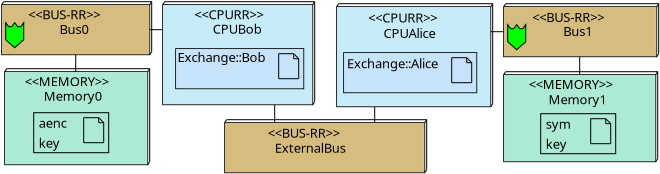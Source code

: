 <?xml version="1.0" encoding="UTF-8"?>
<dia:diagram xmlns:dia="http://www.lysator.liu.se/~alla/dia/">
  <dia:layer name="Background" visible="true" active="true">
    <dia:object type="Standard - Line" version="0" id="O0">
      <dia:attribute name="obj_pos">
        <dia:point val="26.75,13.4"/>
      </dia:attribute>
      <dia:attribute name="obj_bb">
        <dia:rectangle val="26.725,13.375;26.775,14.325"/>
      </dia:attribute>
      <dia:attribute name="conn_endpoints">
        <dia:point val="26.75,13.4"/>
        <dia:point val="26.75,14.3"/>
      </dia:attribute>
      <dia:attribute name="numcp">
        <dia:int val="1"/>
      </dia:attribute>
      <dia:attribute name="line_width">
        <dia:real val="0.05"/>
      </dia:attribute>
    </dia:object>
    <dia:object type="Standard - Line" version="0" id="O1">
      <dia:attribute name="obj_pos">
        <dia:point val="31.75,13.5"/>
      </dia:attribute>
      <dia:attribute name="obj_bb">
        <dia:rectangle val="31.725,13.475;31.775,14.325"/>
      </dia:attribute>
      <dia:attribute name="conn_endpoints">
        <dia:point val="31.75,13.5"/>
        <dia:point val="31.75,14.3"/>
      </dia:attribute>
      <dia:attribute name="numcp">
        <dia:int val="1"/>
      </dia:attribute>
      <dia:attribute name="line_width">
        <dia:real val="0.05"/>
      </dia:attribute>
    </dia:object>
    <dia:object type="Standard - Line" version="0" id="O2">
      <dia:attribute name="obj_pos">
        <dia:point val="16.8,11.75"/>
      </dia:attribute>
      <dia:attribute name="obj_bb">
        <dia:rectangle val="16.775,10.875;16.825,11.775"/>
      </dia:attribute>
      <dia:attribute name="conn_endpoints">
        <dia:point val="16.8,11.75"/>
        <dia:point val="16.8,10.9"/>
      </dia:attribute>
      <dia:attribute name="numcp">
        <dia:int val="1"/>
      </dia:attribute>
      <dia:attribute name="line_width">
        <dia:real val="0.05"/>
      </dia:attribute>
    </dia:object>
    <dia:object type="Standard - Line" version="0" id="O3">
      <dia:attribute name="obj_pos">
        <dia:point val="42,11.9"/>
      </dia:attribute>
      <dia:attribute name="obj_bb">
        <dia:rectangle val="41.975,10.975;42.025,11.925"/>
      </dia:attribute>
      <dia:attribute name="conn_endpoints">
        <dia:point val="42,11.9"/>
        <dia:point val="42,11"/>
      </dia:attribute>
      <dia:attribute name="numcp">
        <dia:int val="1"/>
      </dia:attribute>
      <dia:attribute name="line_width">
        <dia:real val="0.05"/>
      </dia:attribute>
    </dia:object>
    <dia:object type="Standard - Box" version="0" id="O4">
      <dia:attribute name="obj_pos">
        <dia:point val="21.15,8.4"/>
      </dia:attribute>
      <dia:attribute name="obj_bb">
        <dia:rectangle val="21.125,8.375;28.675,13.425"/>
      </dia:attribute>
      <dia:attribute name="elem_corner">
        <dia:point val="21.15,8.4"/>
      </dia:attribute>
      <dia:attribute name="elem_width">
        <dia:real val="7.5"/>
      </dia:attribute>
      <dia:attribute name="elem_height">
        <dia:real val="5"/>
      </dia:attribute>
      <dia:attribute name="border_width">
        <dia:real val="0.05"/>
      </dia:attribute>
      <dia:attribute name="show_background">
        <dia:boolean val="false"/>
      </dia:attribute>
    </dia:object>
    <dia:object type="Standard - Line" version="0" id="O5">
      <dia:attribute name="obj_pos">
        <dia:point val="21.15,8.4"/>
      </dia:attribute>
      <dia:attribute name="obj_bb">
        <dia:rectangle val="21.115,8.215;21.285,8.435"/>
      </dia:attribute>
      <dia:attribute name="conn_endpoints">
        <dia:point val="21.15,8.4"/>
        <dia:point val="21.25,8.25"/>
      </dia:attribute>
      <dia:attribute name="numcp">
        <dia:int val="1"/>
      </dia:attribute>
      <dia:attribute name="line_width">
        <dia:real val="0.05"/>
      </dia:attribute>
    </dia:object>
    <dia:object type="Standard - Line" version="0" id="O6">
      <dia:attribute name="obj_pos">
        <dia:point val="28.65,8.4"/>
      </dia:attribute>
      <dia:attribute name="obj_bb">
        <dia:rectangle val="28.615,8.215;28.785,8.435"/>
      </dia:attribute>
      <dia:attribute name="conn_endpoints">
        <dia:point val="28.65,8.4"/>
        <dia:point val="28.75,8.25"/>
      </dia:attribute>
      <dia:attribute name="numcp">
        <dia:int val="1"/>
      </dia:attribute>
      <dia:attribute name="line_width">
        <dia:real val="0.05"/>
      </dia:attribute>
    </dia:object>
    <dia:object type="Standard - Line" version="0" id="O7">
      <dia:attribute name="obj_pos">
        <dia:point val="21.25,8.25"/>
      </dia:attribute>
      <dia:attribute name="obj_bb">
        <dia:rectangle val="21.225,8.225;28.775,8.275"/>
      </dia:attribute>
      <dia:attribute name="conn_endpoints">
        <dia:point val="21.25,8.25"/>
        <dia:point val="28.75,8.25"/>
      </dia:attribute>
      <dia:attribute name="numcp">
        <dia:int val="1"/>
      </dia:attribute>
      <dia:attribute name="line_width">
        <dia:real val="0.05"/>
      </dia:attribute>
    </dia:object>
    <dia:object type="Standard - Line" version="0" id="O8">
      <dia:attribute name="obj_pos">
        <dia:point val="28.65,13.4"/>
      </dia:attribute>
      <dia:attribute name="obj_bb">
        <dia:rectangle val="28.615,13.215;28.785,13.435"/>
      </dia:attribute>
      <dia:attribute name="conn_endpoints">
        <dia:point val="28.65,13.4"/>
        <dia:point val="28.75,13.25"/>
      </dia:attribute>
      <dia:attribute name="numcp">
        <dia:int val="1"/>
      </dia:attribute>
      <dia:attribute name="line_width">
        <dia:real val="0.05"/>
      </dia:attribute>
    </dia:object>
    <dia:object type="Standard - Line" version="0" id="O9">
      <dia:attribute name="obj_pos">
        <dia:point val="28.75,8.25"/>
      </dia:attribute>
      <dia:attribute name="obj_bb">
        <dia:rectangle val="28.725,8.225;28.775,13.275"/>
      </dia:attribute>
      <dia:attribute name="conn_endpoints">
        <dia:point val="28.75,8.25"/>
        <dia:point val="28.75,13.25"/>
      </dia:attribute>
      <dia:attribute name="numcp">
        <dia:int val="1"/>
      </dia:attribute>
      <dia:attribute name="line_width">
        <dia:real val="0.05"/>
      </dia:attribute>
    </dia:object>
    <dia:object type="Standard - Box" version="0" id="O10">
      <dia:attribute name="obj_pos">
        <dia:point val="21.2,8.45"/>
      </dia:attribute>
      <dia:attribute name="obj_bb">
        <dia:rectangle val="21.2,8.45;28.6,13.35"/>
      </dia:attribute>
      <dia:attribute name="elem_corner">
        <dia:point val="21.2,8.45"/>
      </dia:attribute>
      <dia:attribute name="elem_width">
        <dia:real val="7.4"/>
      </dia:attribute>
      <dia:attribute name="elem_height">
        <dia:real val="4.9"/>
      </dia:attribute>
      <dia:attribute name="border_width">
        <dia:real val="0"/>
      </dia:attribute>
      <dia:attribute name="border_color">
        <dia:color val="#c6ebf9"/>
      </dia:attribute>
      <dia:attribute name="inner_color">
        <dia:color val="#c6ebf9"/>
      </dia:attribute>
      <dia:attribute name="show_background">
        <dia:boolean val="true"/>
      </dia:attribute>
    </dia:object>
    <dia:object type="Standard - Text" version="1" id="O11">
      <dia:attribute name="obj_pos">
        <dia:point val="22.739,9.132"/>
      </dia:attribute>
      <dia:attribute name="obj_bb">
        <dia:rectangle val="22.739,8.527;27.139,9.287"/>
      </dia:attribute>
      <dia:attribute name="text">
        <dia:composite type="text">
          <dia:attribute name="string">
            <dia:string>#&lt;&lt;CPURR&gt;&gt;#</dia:string>
          </dia:attribute>
          <dia:attribute name="font">
            <dia:font family="SansSerif.bold" style="0" name="Courier"/>
          </dia:attribute>
          <dia:attribute name="height">
            <dia:real val="0.812"/>
          </dia:attribute>
          <dia:attribute name="pos">
            <dia:point val="22.739,9.132"/>
          </dia:attribute>
          <dia:attribute name="color">
            <dia:color val="#000000"/>
          </dia:attribute>
          <dia:attribute name="alignment">
            <dia:enum val="0"/>
          </dia:attribute>
        </dia:composite>
      </dia:attribute>
      <dia:attribute name="valign">
        <dia:enum val="3"/>
      </dia:attribute>
    </dia:object>
    <dia:object type="Standard - Text" version="1" id="O12">
      <dia:attribute name="obj_pos">
        <dia:point val="23.654,9.847"/>
      </dia:attribute>
      <dia:attribute name="obj_bb">
        <dia:rectangle val="23.654,9.242;26.229,10.002"/>
      </dia:attribute>
      <dia:attribute name="text">
        <dia:composite type="text">
          <dia:attribute name="string">
            <dia:string>#CPUBob#</dia:string>
          </dia:attribute>
          <dia:attribute name="font">
            <dia:font family="SansSerif.plain" style="0" name="Courier"/>
          </dia:attribute>
          <dia:attribute name="height">
            <dia:real val="0.812"/>
          </dia:attribute>
          <dia:attribute name="pos">
            <dia:point val="23.654,9.847"/>
          </dia:attribute>
          <dia:attribute name="color">
            <dia:color val="#000000"/>
          </dia:attribute>
          <dia:attribute name="alignment">
            <dia:enum val="0"/>
          </dia:attribute>
        </dia:composite>
      </dia:attribute>
      <dia:attribute name="valign">
        <dia:enum val="3"/>
      </dia:attribute>
    </dia:object>
    <dia:object type="Standard - Box" version="0" id="O13">
      <dia:attribute name="obj_pos">
        <dia:point val="21.8,10.6"/>
      </dia:attribute>
      <dia:attribute name="obj_bb">
        <dia:rectangle val="21.775,10.575;28.225,12.625"/>
      </dia:attribute>
      <dia:attribute name="elem_corner">
        <dia:point val="21.8,10.6"/>
      </dia:attribute>
      <dia:attribute name="elem_width">
        <dia:real val="6.4"/>
      </dia:attribute>
      <dia:attribute name="elem_height">
        <dia:real val="2"/>
      </dia:attribute>
      <dia:attribute name="border_width">
        <dia:real val="0.05"/>
      </dia:attribute>
      <dia:attribute name="show_background">
        <dia:boolean val="false"/>
      </dia:attribute>
    </dia:object>
    <dia:object type="Standard - Box" version="0" id="O14">
      <dia:attribute name="obj_pos">
        <dia:point val="21.85,10.65"/>
      </dia:attribute>
      <dia:attribute name="obj_bb">
        <dia:rectangle val="21.85,10.65;28.15,12.55"/>
      </dia:attribute>
      <dia:attribute name="elem_corner">
        <dia:point val="21.85,10.65"/>
      </dia:attribute>
      <dia:attribute name="elem_width">
        <dia:real val="6.3"/>
      </dia:attribute>
      <dia:attribute name="elem_height">
        <dia:real val="1.9"/>
      </dia:attribute>
      <dia:attribute name="border_width">
        <dia:real val="0"/>
      </dia:attribute>
      <dia:attribute name="border_color">
        <dia:color val="#c6e3f9"/>
      </dia:attribute>
      <dia:attribute name="inner_color">
        <dia:color val="#c6e3f9"/>
      </dia:attribute>
      <dia:attribute name="show_background">
        <dia:boolean val="true"/>
      </dia:attribute>
    </dia:object>
    <dia:object type="Standard - Line" version="0" id="O15">
      <dia:attribute name="obj_pos">
        <dia:point val="26.95,10.85"/>
      </dia:attribute>
      <dia:attribute name="obj_bb">
        <dia:rectangle val="26.925,10.825;26.975,12.125"/>
      </dia:attribute>
      <dia:attribute name="conn_endpoints">
        <dia:point val="26.95,10.85"/>
        <dia:point val="26.95,12.1"/>
      </dia:attribute>
      <dia:attribute name="numcp">
        <dia:int val="1"/>
      </dia:attribute>
      <dia:attribute name="line_width">
        <dia:real val="0.05"/>
      </dia:attribute>
    </dia:object>
    <dia:object type="Standard - Line" version="0" id="O16">
      <dia:attribute name="obj_pos">
        <dia:point val="26.95,10.85"/>
      </dia:attribute>
      <dia:attribute name="obj_bb">
        <dia:rectangle val="26.925,10.825;27.725,10.875"/>
      </dia:attribute>
      <dia:attribute name="conn_endpoints">
        <dia:point val="26.95,10.85"/>
        <dia:point val="27.7,10.85"/>
      </dia:attribute>
      <dia:attribute name="numcp">
        <dia:int val="1"/>
      </dia:attribute>
      <dia:attribute name="line_width">
        <dia:real val="0.05"/>
      </dia:attribute>
    </dia:object>
    <dia:object type="Standard - Line" version="0" id="O17">
      <dia:attribute name="obj_pos">
        <dia:point val="27.7,10.85"/>
      </dia:attribute>
      <dia:attribute name="obj_bb">
        <dia:rectangle val="27.665,10.815;27.985,11.135"/>
      </dia:attribute>
      <dia:attribute name="conn_endpoints">
        <dia:point val="27.7,10.85"/>
        <dia:point val="27.95,11.1"/>
      </dia:attribute>
      <dia:attribute name="numcp">
        <dia:int val="1"/>
      </dia:attribute>
      <dia:attribute name="line_width">
        <dia:real val="0.05"/>
      </dia:attribute>
    </dia:object>
    <dia:object type="Standard - Line" version="0" id="O18">
      <dia:attribute name="obj_pos">
        <dia:point val="27.95,11.1"/>
      </dia:attribute>
      <dia:attribute name="obj_bb">
        <dia:rectangle val="27.925,11.075;27.975,12.125"/>
      </dia:attribute>
      <dia:attribute name="conn_endpoints">
        <dia:point val="27.95,11.1"/>
        <dia:point val="27.95,12.1"/>
      </dia:attribute>
      <dia:attribute name="numcp">
        <dia:int val="1"/>
      </dia:attribute>
      <dia:attribute name="line_width">
        <dia:real val="0.05"/>
      </dia:attribute>
    </dia:object>
    <dia:object type="Standard - Line" version="0" id="O19">
      <dia:attribute name="obj_pos">
        <dia:point val="27.95,12.1"/>
      </dia:attribute>
      <dia:attribute name="obj_bb">
        <dia:rectangle val="26.925,12.075;27.975,12.125"/>
      </dia:attribute>
      <dia:attribute name="conn_endpoints">
        <dia:point val="27.95,12.1"/>
        <dia:point val="26.95,12.1"/>
      </dia:attribute>
      <dia:attribute name="numcp">
        <dia:int val="1"/>
      </dia:attribute>
      <dia:attribute name="line_width">
        <dia:real val="0.05"/>
      </dia:attribute>
    </dia:object>
    <dia:object type="Standard - Line" version="0" id="O20">
      <dia:attribute name="obj_pos">
        <dia:point val="27.7,10.85"/>
      </dia:attribute>
      <dia:attribute name="obj_bb">
        <dia:rectangle val="27.675,10.825;27.725,11.125"/>
      </dia:attribute>
      <dia:attribute name="conn_endpoints">
        <dia:point val="27.7,10.85"/>
        <dia:point val="27.7,11.1"/>
      </dia:attribute>
      <dia:attribute name="numcp">
        <dia:int val="1"/>
      </dia:attribute>
      <dia:attribute name="line_width">
        <dia:real val="0.05"/>
      </dia:attribute>
    </dia:object>
    <dia:object type="Standard - Line" version="0" id="O21">
      <dia:attribute name="obj_pos">
        <dia:point val="27.7,11.1"/>
      </dia:attribute>
      <dia:attribute name="obj_bb">
        <dia:rectangle val="27.675,11.075;27.975,11.125"/>
      </dia:attribute>
      <dia:attribute name="conn_endpoints">
        <dia:point val="27.7,11.1"/>
        <dia:point val="27.95,11.1"/>
      </dia:attribute>
      <dia:attribute name="numcp">
        <dia:int val="1"/>
      </dia:attribute>
      <dia:attribute name="line_width">
        <dia:real val="0.05"/>
      </dia:attribute>
    </dia:object>
    <dia:object type="Standard - Text" version="1" id="O22">
      <dia:attribute name="obj_pos">
        <dia:point val="21.886,11.268"/>
      </dia:attribute>
      <dia:attribute name="obj_bb">
        <dia:rectangle val="21.886,10.663;26.756,11.423"/>
      </dia:attribute>
      <dia:attribute name="text">
        <dia:composite type="text">
          <dia:attribute name="string">
            <dia:string>#Exchange::Bob#</dia:string>
          </dia:attribute>
          <dia:attribute name="font">
            <dia:font family="SansSerif.plain" style="0" name="Courier"/>
          </dia:attribute>
          <dia:attribute name="height">
            <dia:real val="0.812"/>
          </dia:attribute>
          <dia:attribute name="pos">
            <dia:point val="21.886,11.268"/>
          </dia:attribute>
          <dia:attribute name="color">
            <dia:color val="#000000"/>
          </dia:attribute>
          <dia:attribute name="alignment">
            <dia:enum val="0"/>
          </dia:attribute>
        </dia:composite>
      </dia:attribute>
      <dia:attribute name="valign">
        <dia:enum val="3"/>
      </dia:attribute>
    </dia:object>
    <dia:object type="Standard - Box" version="0" id="O23">
      <dia:attribute name="obj_pos">
        <dia:point val="29.85,8.5"/>
      </dia:attribute>
      <dia:attribute name="obj_bb">
        <dia:rectangle val="29.825,8.475;37.575,13.525"/>
      </dia:attribute>
      <dia:attribute name="elem_corner">
        <dia:point val="29.85,8.5"/>
      </dia:attribute>
      <dia:attribute name="elem_width">
        <dia:real val="7.7"/>
      </dia:attribute>
      <dia:attribute name="elem_height">
        <dia:real val="5"/>
      </dia:attribute>
      <dia:attribute name="border_width">
        <dia:real val="0.05"/>
      </dia:attribute>
      <dia:attribute name="show_background">
        <dia:boolean val="false"/>
      </dia:attribute>
    </dia:object>
    <dia:object type="Standard - Line" version="0" id="O24">
      <dia:attribute name="obj_pos">
        <dia:point val="29.85,8.5"/>
      </dia:attribute>
      <dia:attribute name="obj_bb">
        <dia:rectangle val="29.815,8.315;29.985,8.535"/>
      </dia:attribute>
      <dia:attribute name="conn_endpoints">
        <dia:point val="29.85,8.5"/>
        <dia:point val="29.95,8.35"/>
      </dia:attribute>
      <dia:attribute name="numcp">
        <dia:int val="1"/>
      </dia:attribute>
      <dia:attribute name="line_width">
        <dia:real val="0.05"/>
      </dia:attribute>
    </dia:object>
    <dia:object type="Standard - Line" version="0" id="O25">
      <dia:attribute name="obj_pos">
        <dia:point val="37.55,8.5"/>
      </dia:attribute>
      <dia:attribute name="obj_bb">
        <dia:rectangle val="37.515,8.315;37.685,8.535"/>
      </dia:attribute>
      <dia:attribute name="conn_endpoints">
        <dia:point val="37.55,8.5"/>
        <dia:point val="37.65,8.35"/>
      </dia:attribute>
      <dia:attribute name="numcp">
        <dia:int val="1"/>
      </dia:attribute>
      <dia:attribute name="line_width">
        <dia:real val="0.05"/>
      </dia:attribute>
    </dia:object>
    <dia:object type="Standard - Line" version="0" id="O26">
      <dia:attribute name="obj_pos">
        <dia:point val="29.95,8.35"/>
      </dia:attribute>
      <dia:attribute name="obj_bb">
        <dia:rectangle val="29.925,8.325;37.675,8.375"/>
      </dia:attribute>
      <dia:attribute name="conn_endpoints">
        <dia:point val="29.95,8.35"/>
        <dia:point val="37.65,8.35"/>
      </dia:attribute>
      <dia:attribute name="numcp">
        <dia:int val="1"/>
      </dia:attribute>
      <dia:attribute name="line_width">
        <dia:real val="0.05"/>
      </dia:attribute>
    </dia:object>
    <dia:object type="Standard - Line" version="0" id="O27">
      <dia:attribute name="obj_pos">
        <dia:point val="37.55,13.5"/>
      </dia:attribute>
      <dia:attribute name="obj_bb">
        <dia:rectangle val="37.515,13.315;37.685,13.535"/>
      </dia:attribute>
      <dia:attribute name="conn_endpoints">
        <dia:point val="37.55,13.5"/>
        <dia:point val="37.65,13.35"/>
      </dia:attribute>
      <dia:attribute name="numcp">
        <dia:int val="1"/>
      </dia:attribute>
      <dia:attribute name="line_width">
        <dia:real val="0.05"/>
      </dia:attribute>
    </dia:object>
    <dia:object type="Standard - Line" version="0" id="O28">
      <dia:attribute name="obj_pos">
        <dia:point val="37.65,8.35"/>
      </dia:attribute>
      <dia:attribute name="obj_bb">
        <dia:rectangle val="37.625,8.325;37.675,13.375"/>
      </dia:attribute>
      <dia:attribute name="conn_endpoints">
        <dia:point val="37.65,8.35"/>
        <dia:point val="37.65,13.35"/>
      </dia:attribute>
      <dia:attribute name="numcp">
        <dia:int val="1"/>
      </dia:attribute>
      <dia:attribute name="line_width">
        <dia:real val="0.05"/>
      </dia:attribute>
    </dia:object>
    <dia:object type="Standard - Box" version="0" id="O29">
      <dia:attribute name="obj_pos">
        <dia:point val="29.9,8.55"/>
      </dia:attribute>
      <dia:attribute name="obj_bb">
        <dia:rectangle val="29.9,8.55;37.5,13.45"/>
      </dia:attribute>
      <dia:attribute name="elem_corner">
        <dia:point val="29.9,8.55"/>
      </dia:attribute>
      <dia:attribute name="elem_width">
        <dia:real val="7.6"/>
      </dia:attribute>
      <dia:attribute name="elem_height">
        <dia:real val="4.9"/>
      </dia:attribute>
      <dia:attribute name="border_width">
        <dia:real val="0"/>
      </dia:attribute>
      <dia:attribute name="border_color">
        <dia:color val="#c6ebf9"/>
      </dia:attribute>
      <dia:attribute name="inner_color">
        <dia:color val="#c6ebf9"/>
      </dia:attribute>
      <dia:attribute name="show_background">
        <dia:boolean val="true"/>
      </dia:attribute>
    </dia:object>
    <dia:object type="Standard - Text" version="1" id="O30">
      <dia:attribute name="obj_pos">
        <dia:point val="31.433,9.285"/>
      </dia:attribute>
      <dia:attribute name="obj_bb">
        <dia:rectangle val="31.433,8.68;35.833,9.44"/>
      </dia:attribute>
      <dia:attribute name="text">
        <dia:composite type="text">
          <dia:attribute name="string">
            <dia:string>#&lt;&lt;CPURR&gt;&gt;#</dia:string>
          </dia:attribute>
          <dia:attribute name="font">
            <dia:font family="SansSerif.bold" style="0" name="Courier"/>
          </dia:attribute>
          <dia:attribute name="height">
            <dia:real val="0.812"/>
          </dia:attribute>
          <dia:attribute name="pos">
            <dia:point val="31.433,9.285"/>
          </dia:attribute>
          <dia:attribute name="color">
            <dia:color val="#000000"/>
          </dia:attribute>
          <dia:attribute name="alignment">
            <dia:enum val="0"/>
          </dia:attribute>
        </dia:composite>
      </dia:attribute>
      <dia:attribute name="valign">
        <dia:enum val="3"/>
      </dia:attribute>
    </dia:object>
    <dia:object type="Standard - Text" version="1" id="O31">
      <dia:attribute name="obj_pos">
        <dia:point val="32.189,10.071"/>
      </dia:attribute>
      <dia:attribute name="obj_bb">
        <dia:rectangle val="32.189,9.466;35.071,10.226"/>
      </dia:attribute>
      <dia:attribute name="text">
        <dia:composite type="text">
          <dia:attribute name="string">
            <dia:string>#CPUAlice#</dia:string>
          </dia:attribute>
          <dia:attribute name="font">
            <dia:font family="SansSerif.plain" style="0" name="Courier"/>
          </dia:attribute>
          <dia:attribute name="height">
            <dia:real val="0.812"/>
          </dia:attribute>
          <dia:attribute name="pos">
            <dia:point val="32.189,10.071"/>
          </dia:attribute>
          <dia:attribute name="color">
            <dia:color val="#000000"/>
          </dia:attribute>
          <dia:attribute name="alignment">
            <dia:enum val="0"/>
          </dia:attribute>
        </dia:composite>
      </dia:attribute>
      <dia:attribute name="valign">
        <dia:enum val="3"/>
      </dia:attribute>
    </dia:object>
    <dia:object type="Standard - Box" version="0" id="O32">
      <dia:attribute name="obj_pos">
        <dia:point val="30.2,10.8"/>
      </dia:attribute>
      <dia:attribute name="obj_bb">
        <dia:rectangle val="30.175,10.775;36.875,12.825"/>
      </dia:attribute>
      <dia:attribute name="elem_corner">
        <dia:point val="30.2,10.8"/>
      </dia:attribute>
      <dia:attribute name="elem_width">
        <dia:real val="6.65"/>
      </dia:attribute>
      <dia:attribute name="elem_height">
        <dia:real val="2"/>
      </dia:attribute>
      <dia:attribute name="border_width">
        <dia:real val="0.05"/>
      </dia:attribute>
      <dia:attribute name="show_background">
        <dia:boolean val="false"/>
      </dia:attribute>
    </dia:object>
    <dia:object type="Standard - Box" version="0" id="O33">
      <dia:attribute name="obj_pos">
        <dia:point val="30.25,10.85"/>
      </dia:attribute>
      <dia:attribute name="obj_bb">
        <dia:rectangle val="30.25,10.85;36.8,12.75"/>
      </dia:attribute>
      <dia:attribute name="elem_corner">
        <dia:point val="30.25,10.85"/>
      </dia:attribute>
      <dia:attribute name="elem_width">
        <dia:real val="6.55"/>
      </dia:attribute>
      <dia:attribute name="elem_height">
        <dia:real val="1.9"/>
      </dia:attribute>
      <dia:attribute name="border_width">
        <dia:real val="0"/>
      </dia:attribute>
      <dia:attribute name="border_color">
        <dia:color val="#c6e3f9"/>
      </dia:attribute>
      <dia:attribute name="inner_color">
        <dia:color val="#c6e3f9"/>
      </dia:attribute>
      <dia:attribute name="show_background">
        <dia:boolean val="true"/>
      </dia:attribute>
    </dia:object>
    <dia:object type="Standard - Line" version="0" id="O34">
      <dia:attribute name="obj_pos">
        <dia:point val="35.6,11.05"/>
      </dia:attribute>
      <dia:attribute name="obj_bb">
        <dia:rectangle val="35.575,11.025;35.625,12.325"/>
      </dia:attribute>
      <dia:attribute name="conn_endpoints">
        <dia:point val="35.6,11.05"/>
        <dia:point val="35.6,12.3"/>
      </dia:attribute>
      <dia:attribute name="numcp">
        <dia:int val="1"/>
      </dia:attribute>
      <dia:attribute name="line_width">
        <dia:real val="0.05"/>
      </dia:attribute>
    </dia:object>
    <dia:object type="Standard - Line" version="0" id="O35">
      <dia:attribute name="obj_pos">
        <dia:point val="35.6,11.05"/>
      </dia:attribute>
      <dia:attribute name="obj_bb">
        <dia:rectangle val="35.575,11.025;36.375,11.075"/>
      </dia:attribute>
      <dia:attribute name="conn_endpoints">
        <dia:point val="35.6,11.05"/>
        <dia:point val="36.35,11.05"/>
      </dia:attribute>
      <dia:attribute name="numcp">
        <dia:int val="1"/>
      </dia:attribute>
      <dia:attribute name="line_width">
        <dia:real val="0.05"/>
      </dia:attribute>
    </dia:object>
    <dia:object type="Standard - Line" version="0" id="O36">
      <dia:attribute name="obj_pos">
        <dia:point val="36.35,11.05"/>
      </dia:attribute>
      <dia:attribute name="obj_bb">
        <dia:rectangle val="36.315,11.015;36.635,11.335"/>
      </dia:attribute>
      <dia:attribute name="conn_endpoints">
        <dia:point val="36.35,11.05"/>
        <dia:point val="36.6,11.3"/>
      </dia:attribute>
      <dia:attribute name="numcp">
        <dia:int val="1"/>
      </dia:attribute>
      <dia:attribute name="line_width">
        <dia:real val="0.05"/>
      </dia:attribute>
    </dia:object>
    <dia:object type="Standard - Line" version="0" id="O37">
      <dia:attribute name="obj_pos">
        <dia:point val="36.6,11.3"/>
      </dia:attribute>
      <dia:attribute name="obj_bb">
        <dia:rectangle val="36.575,11.275;36.625,12.325"/>
      </dia:attribute>
      <dia:attribute name="conn_endpoints">
        <dia:point val="36.6,11.3"/>
        <dia:point val="36.6,12.3"/>
      </dia:attribute>
      <dia:attribute name="numcp">
        <dia:int val="1"/>
      </dia:attribute>
      <dia:attribute name="line_width">
        <dia:real val="0.05"/>
      </dia:attribute>
    </dia:object>
    <dia:object type="Standard - Line" version="0" id="O38">
      <dia:attribute name="obj_pos">
        <dia:point val="36.6,12.3"/>
      </dia:attribute>
      <dia:attribute name="obj_bb">
        <dia:rectangle val="35.575,12.275;36.625,12.325"/>
      </dia:attribute>
      <dia:attribute name="conn_endpoints">
        <dia:point val="36.6,12.3"/>
        <dia:point val="35.6,12.3"/>
      </dia:attribute>
      <dia:attribute name="numcp">
        <dia:int val="1"/>
      </dia:attribute>
      <dia:attribute name="line_width">
        <dia:real val="0.05"/>
      </dia:attribute>
    </dia:object>
    <dia:object type="Standard - Line" version="0" id="O39">
      <dia:attribute name="obj_pos">
        <dia:point val="36.35,11.05"/>
      </dia:attribute>
      <dia:attribute name="obj_bb">
        <dia:rectangle val="36.325,11.025;36.375,11.325"/>
      </dia:attribute>
      <dia:attribute name="conn_endpoints">
        <dia:point val="36.35,11.05"/>
        <dia:point val="36.35,11.3"/>
      </dia:attribute>
      <dia:attribute name="numcp">
        <dia:int val="1"/>
      </dia:attribute>
      <dia:attribute name="line_width">
        <dia:real val="0.05"/>
      </dia:attribute>
    </dia:object>
    <dia:object type="Standard - Line" version="0" id="O40">
      <dia:attribute name="obj_pos">
        <dia:point val="36.35,11.3"/>
      </dia:attribute>
      <dia:attribute name="obj_bb">
        <dia:rectangle val="36.325,11.275;36.625,11.325"/>
      </dia:attribute>
      <dia:attribute name="conn_endpoints">
        <dia:point val="36.35,11.3"/>
        <dia:point val="36.6,11.3"/>
      </dia:attribute>
      <dia:attribute name="numcp">
        <dia:int val="1"/>
      </dia:attribute>
      <dia:attribute name="line_width">
        <dia:real val="0.05"/>
      </dia:attribute>
    </dia:object>
    <dia:object type="Standard - Text" version="1" id="O41">
      <dia:attribute name="obj_pos">
        <dia:point val="30.368,11.577"/>
      </dia:attribute>
      <dia:attribute name="obj_bb">
        <dia:rectangle val="30.368,10.972;35.546,11.732"/>
      </dia:attribute>
      <dia:attribute name="text">
        <dia:composite type="text">
          <dia:attribute name="string">
            <dia:string>#Exchange::Alice#</dia:string>
          </dia:attribute>
          <dia:attribute name="font">
            <dia:font family="SansSerif.plain" style="0" name="Courier"/>
          </dia:attribute>
          <dia:attribute name="height">
            <dia:real val="0.812"/>
          </dia:attribute>
          <dia:attribute name="pos">
            <dia:point val="30.368,11.577"/>
          </dia:attribute>
          <dia:attribute name="color">
            <dia:color val="#000000"/>
          </dia:attribute>
          <dia:attribute name="alignment">
            <dia:enum val="0"/>
          </dia:attribute>
        </dia:composite>
      </dia:attribute>
      <dia:attribute name="valign">
        <dia:enum val="3"/>
      </dia:attribute>
    </dia:object>
    <dia:object type="Standard - Box" version="0" id="O42">
      <dia:attribute name="obj_pos">
        <dia:point val="24.25,14.3"/>
      </dia:attribute>
      <dia:attribute name="obj_bb">
        <dia:rectangle val="24.225,14.275;34.275,16.825"/>
      </dia:attribute>
      <dia:attribute name="elem_corner">
        <dia:point val="24.25,14.3"/>
      </dia:attribute>
      <dia:attribute name="elem_width">
        <dia:real val="10"/>
      </dia:attribute>
      <dia:attribute name="elem_height">
        <dia:real val="2.5"/>
      </dia:attribute>
      <dia:attribute name="border_width">
        <dia:real val="0.05"/>
      </dia:attribute>
      <dia:attribute name="show_background">
        <dia:boolean val="false"/>
      </dia:attribute>
    </dia:object>
    <dia:object type="Standard - Line" version="0" id="O43">
      <dia:attribute name="obj_pos">
        <dia:point val="24.25,14.3"/>
      </dia:attribute>
      <dia:attribute name="obj_bb">
        <dia:rectangle val="24.215,14.115;24.385,14.335"/>
      </dia:attribute>
      <dia:attribute name="conn_endpoints">
        <dia:point val="24.25,14.3"/>
        <dia:point val="24.35,14.15"/>
      </dia:attribute>
      <dia:attribute name="numcp">
        <dia:int val="1"/>
      </dia:attribute>
      <dia:attribute name="line_width">
        <dia:real val="0.05"/>
      </dia:attribute>
    </dia:object>
    <dia:object type="Standard - Line" version="0" id="O44">
      <dia:attribute name="obj_pos">
        <dia:point val="34.25,14.3"/>
      </dia:attribute>
      <dia:attribute name="obj_bb">
        <dia:rectangle val="34.215,14.115;34.385,14.335"/>
      </dia:attribute>
      <dia:attribute name="conn_endpoints">
        <dia:point val="34.25,14.3"/>
        <dia:point val="34.35,14.15"/>
      </dia:attribute>
      <dia:attribute name="numcp">
        <dia:int val="1"/>
      </dia:attribute>
      <dia:attribute name="line_width">
        <dia:real val="0.05"/>
      </dia:attribute>
    </dia:object>
    <dia:object type="Standard - Line" version="0" id="O45">
      <dia:attribute name="obj_pos">
        <dia:point val="24.35,14.15"/>
      </dia:attribute>
      <dia:attribute name="obj_bb">
        <dia:rectangle val="24.325,14.125;34.375,14.175"/>
      </dia:attribute>
      <dia:attribute name="conn_endpoints">
        <dia:point val="24.35,14.15"/>
        <dia:point val="34.35,14.15"/>
      </dia:attribute>
      <dia:attribute name="numcp">
        <dia:int val="1"/>
      </dia:attribute>
      <dia:attribute name="line_width">
        <dia:real val="0.05"/>
      </dia:attribute>
    </dia:object>
    <dia:object type="Standard - Line" version="0" id="O46">
      <dia:attribute name="obj_pos">
        <dia:point val="34.25,16.8"/>
      </dia:attribute>
      <dia:attribute name="obj_bb">
        <dia:rectangle val="34.215,16.615;34.385,16.835"/>
      </dia:attribute>
      <dia:attribute name="conn_endpoints">
        <dia:point val="34.25,16.8"/>
        <dia:point val="34.35,16.65"/>
      </dia:attribute>
      <dia:attribute name="numcp">
        <dia:int val="1"/>
      </dia:attribute>
      <dia:attribute name="line_width">
        <dia:real val="0.05"/>
      </dia:attribute>
    </dia:object>
    <dia:object type="Standard - Line" version="0" id="O47">
      <dia:attribute name="obj_pos">
        <dia:point val="34.35,14.15"/>
      </dia:attribute>
      <dia:attribute name="obj_bb">
        <dia:rectangle val="34.325,14.125;34.375,16.675"/>
      </dia:attribute>
      <dia:attribute name="conn_endpoints">
        <dia:point val="34.35,14.15"/>
        <dia:point val="34.35,16.65"/>
      </dia:attribute>
      <dia:attribute name="numcp">
        <dia:int val="1"/>
      </dia:attribute>
      <dia:attribute name="line_width">
        <dia:real val="0.05"/>
      </dia:attribute>
    </dia:object>
    <dia:object type="Standard - Box" version="0" id="O48">
      <dia:attribute name="obj_pos">
        <dia:point val="24.3,14.35"/>
      </dia:attribute>
      <dia:attribute name="obj_bb">
        <dia:rectangle val="24.3,14.35;34.2,16.75"/>
      </dia:attribute>
      <dia:attribute name="elem_corner">
        <dia:point val="24.3,14.35"/>
      </dia:attribute>
      <dia:attribute name="elem_width">
        <dia:real val="9.9"/>
      </dia:attribute>
      <dia:attribute name="elem_height">
        <dia:real val="2.4"/>
      </dia:attribute>
      <dia:attribute name="border_width">
        <dia:real val="0"/>
      </dia:attribute>
      <dia:attribute name="border_color">
        <dia:color val="#d7bc80"/>
      </dia:attribute>
      <dia:attribute name="inner_color">
        <dia:color val="#d7bc80"/>
      </dia:attribute>
      <dia:attribute name="show_background">
        <dia:boolean val="true"/>
      </dia:attribute>
    </dia:object>
    <dia:object type="Standard - Text" version="1" id="O49">
      <dia:attribute name="obj_pos">
        <dia:point val="26.4,15.05"/>
      </dia:attribute>
      <dia:attribute name="obj_bb">
        <dia:rectangle val="26.4,14.445;31.047,15.205"/>
      </dia:attribute>
      <dia:attribute name="text">
        <dia:composite type="text">
          <dia:attribute name="string">
            <dia:string>#&lt;&lt;BUS-RR&gt;&gt;#</dia:string>
          </dia:attribute>
          <dia:attribute name="font">
            <dia:font family="SansSerif.bold" style="0" name="Courier"/>
          </dia:attribute>
          <dia:attribute name="height">
            <dia:real val="0.812"/>
          </dia:attribute>
          <dia:attribute name="pos">
            <dia:point val="26.4,15.05"/>
          </dia:attribute>
          <dia:attribute name="color">
            <dia:color val="#000000"/>
          </dia:attribute>
          <dia:attribute name="alignment">
            <dia:enum val="0"/>
          </dia:attribute>
        </dia:composite>
      </dia:attribute>
      <dia:attribute name="valign">
        <dia:enum val="3"/>
      </dia:attribute>
    </dia:object>
    <dia:object type="Standard - Text" version="1" id="O50">
      <dia:attribute name="obj_pos">
        <dia:point val="26.75,15.8"/>
      </dia:attribute>
      <dia:attribute name="obj_bb">
        <dia:rectangle val="26.75,15.195;30.64,15.955"/>
      </dia:attribute>
      <dia:attribute name="text">
        <dia:composite type="text">
          <dia:attribute name="string">
            <dia:string>#ExternalBus#</dia:string>
          </dia:attribute>
          <dia:attribute name="font">
            <dia:font family="SansSerif.plain" style="0" name="Courier"/>
          </dia:attribute>
          <dia:attribute name="height">
            <dia:real val="0.812"/>
          </dia:attribute>
          <dia:attribute name="pos">
            <dia:point val="26.75,15.8"/>
          </dia:attribute>
          <dia:attribute name="color">
            <dia:color val="#000000"/>
          </dia:attribute>
          <dia:attribute name="alignment">
            <dia:enum val="0"/>
          </dia:attribute>
        </dia:composite>
      </dia:attribute>
      <dia:attribute name="valign">
        <dia:enum val="3"/>
      </dia:attribute>
    </dia:object>
    <dia:object type="Standard - Box" version="0" id="O51">
      <dia:attribute name="obj_pos">
        <dia:point val="38.2,8.5"/>
      </dia:attribute>
      <dia:attribute name="obj_bb">
        <dia:rectangle val="38.175,8.475;45.875,11.025"/>
      </dia:attribute>
      <dia:attribute name="elem_corner">
        <dia:point val="38.2,8.5"/>
      </dia:attribute>
      <dia:attribute name="elem_width">
        <dia:real val="7.65"/>
      </dia:attribute>
      <dia:attribute name="elem_height">
        <dia:real val="2.5"/>
      </dia:attribute>
      <dia:attribute name="border_width">
        <dia:real val="0.05"/>
      </dia:attribute>
      <dia:attribute name="show_background">
        <dia:boolean val="false"/>
      </dia:attribute>
    </dia:object>
    <dia:object type="Standard - Line" version="0" id="O52">
      <dia:attribute name="obj_pos">
        <dia:point val="38.2,8.5"/>
      </dia:attribute>
      <dia:attribute name="obj_bb">
        <dia:rectangle val="38.165,8.315;38.335,8.535"/>
      </dia:attribute>
      <dia:attribute name="conn_endpoints">
        <dia:point val="38.2,8.5"/>
        <dia:point val="38.3,8.35"/>
      </dia:attribute>
      <dia:attribute name="numcp">
        <dia:int val="1"/>
      </dia:attribute>
      <dia:attribute name="line_width">
        <dia:real val="0.05"/>
      </dia:attribute>
    </dia:object>
    <dia:object type="Standard - Line" version="0" id="O53">
      <dia:attribute name="obj_pos">
        <dia:point val="45.85,8.5"/>
      </dia:attribute>
      <dia:attribute name="obj_bb">
        <dia:rectangle val="45.815,8.315;45.985,8.535"/>
      </dia:attribute>
      <dia:attribute name="conn_endpoints">
        <dia:point val="45.85,8.5"/>
        <dia:point val="45.95,8.35"/>
      </dia:attribute>
      <dia:attribute name="numcp">
        <dia:int val="1"/>
      </dia:attribute>
      <dia:attribute name="line_width">
        <dia:real val="0.05"/>
      </dia:attribute>
    </dia:object>
    <dia:object type="Standard - Line" version="0" id="O54">
      <dia:attribute name="obj_pos">
        <dia:point val="38.3,8.35"/>
      </dia:attribute>
      <dia:attribute name="obj_bb">
        <dia:rectangle val="38.275,8.325;45.975,8.375"/>
      </dia:attribute>
      <dia:attribute name="conn_endpoints">
        <dia:point val="38.3,8.35"/>
        <dia:point val="45.95,8.35"/>
      </dia:attribute>
      <dia:attribute name="numcp">
        <dia:int val="1"/>
      </dia:attribute>
      <dia:attribute name="line_width">
        <dia:real val="0.05"/>
      </dia:attribute>
    </dia:object>
    <dia:object type="Standard - Line" version="0" id="O55">
      <dia:attribute name="obj_pos">
        <dia:point val="45.85,11"/>
      </dia:attribute>
      <dia:attribute name="obj_bb">
        <dia:rectangle val="45.815,10.815;45.985,11.035"/>
      </dia:attribute>
      <dia:attribute name="conn_endpoints">
        <dia:point val="45.85,11"/>
        <dia:point val="45.95,10.85"/>
      </dia:attribute>
      <dia:attribute name="numcp">
        <dia:int val="1"/>
      </dia:attribute>
      <dia:attribute name="line_width">
        <dia:real val="0.05"/>
      </dia:attribute>
    </dia:object>
    <dia:object type="Standard - Line" version="0" id="O56">
      <dia:attribute name="obj_pos">
        <dia:point val="45.95,8.35"/>
      </dia:attribute>
      <dia:attribute name="obj_bb">
        <dia:rectangle val="45.925,8.325;45.975,10.875"/>
      </dia:attribute>
      <dia:attribute name="conn_endpoints">
        <dia:point val="45.95,8.35"/>
        <dia:point val="45.95,10.85"/>
      </dia:attribute>
      <dia:attribute name="numcp">
        <dia:int val="1"/>
      </dia:attribute>
      <dia:attribute name="line_width">
        <dia:real val="0.05"/>
      </dia:attribute>
    </dia:object>
    <dia:object type="Standard - Box" version="0" id="O57">
      <dia:attribute name="obj_pos">
        <dia:point val="38.25,8.55"/>
      </dia:attribute>
      <dia:attribute name="obj_bb">
        <dia:rectangle val="38.25,8.55;45.8,10.95"/>
      </dia:attribute>
      <dia:attribute name="elem_corner">
        <dia:point val="38.25,8.55"/>
      </dia:attribute>
      <dia:attribute name="elem_width">
        <dia:real val="7.55"/>
      </dia:attribute>
      <dia:attribute name="elem_height">
        <dia:real val="2.4"/>
      </dia:attribute>
      <dia:attribute name="border_width">
        <dia:real val="0"/>
      </dia:attribute>
      <dia:attribute name="border_color">
        <dia:color val="#d7bc80"/>
      </dia:attribute>
      <dia:attribute name="inner_color">
        <dia:color val="#d7bc80"/>
      </dia:attribute>
      <dia:attribute name="show_background">
        <dia:boolean val="true"/>
      </dia:attribute>
    </dia:object>
    <dia:object type="Standard - Text" version="1" id="O58">
      <dia:attribute name="obj_pos">
        <dia:point val="39.624,9.268"/>
      </dia:attribute>
      <dia:attribute name="obj_bb">
        <dia:rectangle val="39.624,8.663;44.272,9.423"/>
      </dia:attribute>
      <dia:attribute name="text">
        <dia:composite type="text">
          <dia:attribute name="string">
            <dia:string>#&lt;&lt;BUS-RR&gt;&gt;#</dia:string>
          </dia:attribute>
          <dia:attribute name="font">
            <dia:font family="SansSerif.bold" style="0" name="Courier"/>
          </dia:attribute>
          <dia:attribute name="height">
            <dia:real val="0.812"/>
          </dia:attribute>
          <dia:attribute name="pos">
            <dia:point val="39.624,9.268"/>
          </dia:attribute>
          <dia:attribute name="color">
            <dia:color val="#000000"/>
          </dia:attribute>
          <dia:attribute name="alignment">
            <dia:enum val="0"/>
          </dia:attribute>
        </dia:composite>
      </dia:attribute>
      <dia:attribute name="valign">
        <dia:enum val="3"/>
      </dia:attribute>
    </dia:object>
    <dia:object type="Standard - Text" version="1" id="O59">
      <dia:attribute name="obj_pos">
        <dia:point val="41.174,9.965"/>
      </dia:attribute>
      <dia:attribute name="obj_bb">
        <dia:rectangle val="41.174,9.36;42.782,10.12"/>
      </dia:attribute>
      <dia:attribute name="text">
        <dia:composite type="text">
          <dia:attribute name="string">
            <dia:string>#Bus1#</dia:string>
          </dia:attribute>
          <dia:attribute name="font">
            <dia:font family="SansSerif.plain" style="0" name="Courier"/>
          </dia:attribute>
          <dia:attribute name="height">
            <dia:real val="0.812"/>
          </dia:attribute>
          <dia:attribute name="pos">
            <dia:point val="41.174,9.965"/>
          </dia:attribute>
          <dia:attribute name="color">
            <dia:color val="#000000"/>
          </dia:attribute>
          <dia:attribute name="alignment">
            <dia:enum val="0"/>
          </dia:attribute>
        </dia:composite>
      </dia:attribute>
      <dia:attribute name="valign">
        <dia:enum val="3"/>
      </dia:attribute>
    </dia:object>
    <dia:object type="Standard - Polygon" version="0" id="O60">
      <dia:attribute name="obj_pos">
        <dia:point val="38.4,9.4"/>
      </dia:attribute>
      <dia:attribute name="obj_bb">
        <dia:rectangle val="38.4,9.4;39.3,10.65"/>
      </dia:attribute>
      <dia:attribute name="poly_points">
        <dia:point val="38.4,9.4"/>
        <dia:point val="38.55,9.6"/>
        <dia:point val="38.7,9.6"/>
        <dia:point val="38.85,9.4"/>
        <dia:point val="39,9.6"/>
        <dia:point val="39.15,9.6"/>
        <dia:point val="39.3,9.4"/>
        <dia:point val="39.3,10.25"/>
        <dia:point val="38.85,10.65"/>
        <dia:point val="38.4,10.25"/>
      </dia:attribute>
      <dia:attribute name="line_color">
        <dia:color val="#00ff00"/>
      </dia:attribute>
      <dia:attribute name="line_width">
        <dia:real val="0"/>
      </dia:attribute>
      <dia:attribute name="inner_color">
        <dia:color val="#00ff00"/>
      </dia:attribute>
      <dia:attribute name="show_background">
        <dia:boolean val="true"/>
      </dia:attribute>
    </dia:object>
    <dia:object type="Standard - Polygon" version="0" id="O61">
      <dia:attribute name="obj_pos">
        <dia:point val="38.4,9.4"/>
      </dia:attribute>
      <dia:attribute name="obj_bb">
        <dia:rectangle val="38.375,9.325;39.325,10.683"/>
      </dia:attribute>
      <dia:attribute name="poly_points">
        <dia:point val="38.4,9.4"/>
        <dia:point val="38.55,9.6"/>
        <dia:point val="38.7,9.6"/>
        <dia:point val="38.85,9.4"/>
        <dia:point val="39,9.6"/>
        <dia:point val="39.15,9.6"/>
        <dia:point val="39.3,9.4"/>
        <dia:point val="39.3,10.25"/>
        <dia:point val="38.85,10.65"/>
        <dia:point val="38.4,10.25"/>
      </dia:attribute>
      <dia:attribute name="line_width">
        <dia:real val="0.05"/>
      </dia:attribute>
      <dia:attribute name="show_background">
        <dia:boolean val="false"/>
      </dia:attribute>
    </dia:object>
    <dia:object type="Standard - Box" version="0" id="O62">
      <dia:attribute name="obj_pos">
        <dia:point val="13.1,8.4"/>
      </dia:attribute>
      <dia:attribute name="obj_bb">
        <dia:rectangle val="13.075,8.375;20.525,10.925"/>
      </dia:attribute>
      <dia:attribute name="elem_corner">
        <dia:point val="13.1,8.4"/>
      </dia:attribute>
      <dia:attribute name="elem_width">
        <dia:real val="7.4"/>
      </dia:attribute>
      <dia:attribute name="elem_height">
        <dia:real val="2.5"/>
      </dia:attribute>
      <dia:attribute name="border_width">
        <dia:real val="0.05"/>
      </dia:attribute>
      <dia:attribute name="show_background">
        <dia:boolean val="false"/>
      </dia:attribute>
    </dia:object>
    <dia:object type="Standard - Line" version="0" id="O63">
      <dia:attribute name="obj_pos">
        <dia:point val="13.1,8.4"/>
      </dia:attribute>
      <dia:attribute name="obj_bb">
        <dia:rectangle val="13.065,8.215;13.235,8.435"/>
      </dia:attribute>
      <dia:attribute name="conn_endpoints">
        <dia:point val="13.1,8.4"/>
        <dia:point val="13.2,8.25"/>
      </dia:attribute>
      <dia:attribute name="numcp">
        <dia:int val="1"/>
      </dia:attribute>
      <dia:attribute name="line_width">
        <dia:real val="0.05"/>
      </dia:attribute>
    </dia:object>
    <dia:object type="Standard - Line" version="0" id="O64">
      <dia:attribute name="obj_pos">
        <dia:point val="20.5,8.4"/>
      </dia:attribute>
      <dia:attribute name="obj_bb">
        <dia:rectangle val="20.465,8.215;20.635,8.435"/>
      </dia:attribute>
      <dia:attribute name="conn_endpoints">
        <dia:point val="20.5,8.4"/>
        <dia:point val="20.6,8.25"/>
      </dia:attribute>
      <dia:attribute name="numcp">
        <dia:int val="1"/>
      </dia:attribute>
      <dia:attribute name="line_width">
        <dia:real val="0.05"/>
      </dia:attribute>
    </dia:object>
    <dia:object type="Standard - Line" version="0" id="O65">
      <dia:attribute name="obj_pos">
        <dia:point val="13.2,8.25"/>
      </dia:attribute>
      <dia:attribute name="obj_bb">
        <dia:rectangle val="13.175,8.225;20.625,8.275"/>
      </dia:attribute>
      <dia:attribute name="conn_endpoints">
        <dia:point val="13.2,8.25"/>
        <dia:point val="20.6,8.25"/>
      </dia:attribute>
      <dia:attribute name="numcp">
        <dia:int val="1"/>
      </dia:attribute>
      <dia:attribute name="line_width">
        <dia:real val="0.05"/>
      </dia:attribute>
    </dia:object>
    <dia:object type="Standard - Line" version="0" id="O66">
      <dia:attribute name="obj_pos">
        <dia:point val="20.5,10.9"/>
      </dia:attribute>
      <dia:attribute name="obj_bb">
        <dia:rectangle val="20.465,10.715;20.635,10.935"/>
      </dia:attribute>
      <dia:attribute name="conn_endpoints">
        <dia:point val="20.5,10.9"/>
        <dia:point val="20.6,10.75"/>
      </dia:attribute>
      <dia:attribute name="numcp">
        <dia:int val="1"/>
      </dia:attribute>
      <dia:attribute name="line_width">
        <dia:real val="0.05"/>
      </dia:attribute>
    </dia:object>
    <dia:object type="Standard - Line" version="0" id="O67">
      <dia:attribute name="obj_pos">
        <dia:point val="20.6,8.25"/>
      </dia:attribute>
      <dia:attribute name="obj_bb">
        <dia:rectangle val="20.575,8.225;20.625,10.775"/>
      </dia:attribute>
      <dia:attribute name="conn_endpoints">
        <dia:point val="20.6,8.25"/>
        <dia:point val="20.6,10.75"/>
      </dia:attribute>
      <dia:attribute name="numcp">
        <dia:int val="1"/>
      </dia:attribute>
      <dia:attribute name="line_width">
        <dia:real val="0.05"/>
      </dia:attribute>
    </dia:object>
    <dia:object type="Standard - Box" version="0" id="O68">
      <dia:attribute name="obj_pos">
        <dia:point val="13.15,8.45"/>
      </dia:attribute>
      <dia:attribute name="obj_bb">
        <dia:rectangle val="13.15,8.45;20.45,10.85"/>
      </dia:attribute>
      <dia:attribute name="elem_corner">
        <dia:point val="13.15,8.45"/>
      </dia:attribute>
      <dia:attribute name="elem_width">
        <dia:real val="7.3"/>
      </dia:attribute>
      <dia:attribute name="elem_height">
        <dia:real val="2.4"/>
      </dia:attribute>
      <dia:attribute name="border_width">
        <dia:real val="0"/>
      </dia:attribute>
      <dia:attribute name="border_color">
        <dia:color val="#d7bc80"/>
      </dia:attribute>
      <dia:attribute name="inner_color">
        <dia:color val="#d7bc80"/>
      </dia:attribute>
      <dia:attribute name="show_background">
        <dia:boolean val="true"/>
      </dia:attribute>
    </dia:object>
    <dia:object type="Standard - Text" version="1" id="O69">
      <dia:attribute name="obj_pos">
        <dia:point val="14.427,9.132"/>
      </dia:attribute>
      <dia:attribute name="obj_bb">
        <dia:rectangle val="14.427,8.527;19.075,9.287"/>
      </dia:attribute>
      <dia:attribute name="text">
        <dia:composite type="text">
          <dia:attribute name="string">
            <dia:string>#&lt;&lt;BUS-RR&gt;&gt;#</dia:string>
          </dia:attribute>
          <dia:attribute name="font">
            <dia:font family="SansSerif.bold" style="0" name="Courier"/>
          </dia:attribute>
          <dia:attribute name="height">
            <dia:real val="0.812"/>
          </dia:attribute>
          <dia:attribute name="pos">
            <dia:point val="14.427,9.132"/>
          </dia:attribute>
          <dia:attribute name="color">
            <dia:color val="#000000"/>
          </dia:attribute>
          <dia:attribute name="alignment">
            <dia:enum val="0"/>
          </dia:attribute>
        </dia:composite>
      </dia:attribute>
      <dia:attribute name="valign">
        <dia:enum val="3"/>
      </dia:attribute>
    </dia:object>
    <dia:object type="Standard - Text" version="1" id="O70">
      <dia:attribute name="obj_pos">
        <dia:point val="15.992,9.865"/>
      </dia:attribute>
      <dia:attribute name="obj_bb">
        <dia:rectangle val="15.992,9.26;17.599,10.02"/>
      </dia:attribute>
      <dia:attribute name="text">
        <dia:composite type="text">
          <dia:attribute name="string">
            <dia:string>#Bus0#</dia:string>
          </dia:attribute>
          <dia:attribute name="font">
            <dia:font family="SansSerif.plain" style="0" name="Courier"/>
          </dia:attribute>
          <dia:attribute name="height">
            <dia:real val="0.812"/>
          </dia:attribute>
          <dia:attribute name="pos">
            <dia:point val="15.992,9.865"/>
          </dia:attribute>
          <dia:attribute name="color">
            <dia:color val="#000000"/>
          </dia:attribute>
          <dia:attribute name="alignment">
            <dia:enum val="0"/>
          </dia:attribute>
        </dia:composite>
      </dia:attribute>
      <dia:attribute name="valign">
        <dia:enum val="3"/>
      </dia:attribute>
    </dia:object>
    <dia:object type="Standard - Polygon" version="0" id="O71">
      <dia:attribute name="obj_pos">
        <dia:point val="13.3,9.3"/>
      </dia:attribute>
      <dia:attribute name="obj_bb">
        <dia:rectangle val="13.3,9.3;14.2,10.55"/>
      </dia:attribute>
      <dia:attribute name="poly_points">
        <dia:point val="13.3,9.3"/>
        <dia:point val="13.45,9.5"/>
        <dia:point val="13.6,9.5"/>
        <dia:point val="13.75,9.3"/>
        <dia:point val="13.9,9.5"/>
        <dia:point val="14.05,9.5"/>
        <dia:point val="14.2,9.3"/>
        <dia:point val="14.2,10.15"/>
        <dia:point val="13.75,10.55"/>
        <dia:point val="13.3,10.15"/>
      </dia:attribute>
      <dia:attribute name="line_color">
        <dia:color val="#00ff00"/>
      </dia:attribute>
      <dia:attribute name="line_width">
        <dia:real val="0"/>
      </dia:attribute>
      <dia:attribute name="inner_color">
        <dia:color val="#00ff00"/>
      </dia:attribute>
      <dia:attribute name="show_background">
        <dia:boolean val="true"/>
      </dia:attribute>
    </dia:object>
    <dia:object type="Standard - Polygon" version="0" id="O72">
      <dia:attribute name="obj_pos">
        <dia:point val="13.3,9.3"/>
      </dia:attribute>
      <dia:attribute name="obj_bb">
        <dia:rectangle val="13.275,9.225;14.225,10.583"/>
      </dia:attribute>
      <dia:attribute name="poly_points">
        <dia:point val="13.3,9.3"/>
        <dia:point val="13.45,9.5"/>
        <dia:point val="13.6,9.5"/>
        <dia:point val="13.75,9.3"/>
        <dia:point val="13.9,9.5"/>
        <dia:point val="14.05,9.5"/>
        <dia:point val="14.2,9.3"/>
        <dia:point val="14.2,10.15"/>
        <dia:point val="13.75,10.55"/>
        <dia:point val="13.3,10.15"/>
      </dia:attribute>
      <dia:attribute name="line_width">
        <dia:real val="0.05"/>
      </dia:attribute>
      <dia:attribute name="show_background">
        <dia:boolean val="false"/>
      </dia:attribute>
    </dia:object>
    <dia:object type="Standard - Box" version="0" id="O73">
      <dia:attribute name="obj_pos">
        <dia:point val="13.25,11.75"/>
      </dia:attribute>
      <dia:attribute name="obj_bb">
        <dia:rectangle val="13.225,11.725;20.425,16.425"/>
      </dia:attribute>
      <dia:attribute name="elem_corner">
        <dia:point val="13.25,11.75"/>
      </dia:attribute>
      <dia:attribute name="elem_width">
        <dia:real val="7.15"/>
      </dia:attribute>
      <dia:attribute name="elem_height">
        <dia:real val="4.65"/>
      </dia:attribute>
      <dia:attribute name="border_width">
        <dia:real val="0.05"/>
      </dia:attribute>
      <dia:attribute name="show_background">
        <dia:boolean val="false"/>
      </dia:attribute>
    </dia:object>
    <dia:object type="Standard - Line" version="0" id="O74">
      <dia:attribute name="obj_pos">
        <dia:point val="13.25,11.75"/>
      </dia:attribute>
      <dia:attribute name="obj_bb">
        <dia:rectangle val="13.215,11.565;13.385,11.785"/>
      </dia:attribute>
      <dia:attribute name="conn_endpoints">
        <dia:point val="13.25,11.75"/>
        <dia:point val="13.35,11.6"/>
      </dia:attribute>
      <dia:attribute name="numcp">
        <dia:int val="1"/>
      </dia:attribute>
      <dia:attribute name="line_width">
        <dia:real val="0.05"/>
      </dia:attribute>
    </dia:object>
    <dia:object type="Standard - Line" version="0" id="O75">
      <dia:attribute name="obj_pos">
        <dia:point val="20.4,11.75"/>
      </dia:attribute>
      <dia:attribute name="obj_bb">
        <dia:rectangle val="20.365,11.565;20.535,11.785"/>
      </dia:attribute>
      <dia:attribute name="conn_endpoints">
        <dia:point val="20.4,11.75"/>
        <dia:point val="20.5,11.6"/>
      </dia:attribute>
      <dia:attribute name="numcp">
        <dia:int val="1"/>
      </dia:attribute>
      <dia:attribute name="line_width">
        <dia:real val="0.05"/>
      </dia:attribute>
    </dia:object>
    <dia:object type="Standard - Line" version="0" id="O76">
      <dia:attribute name="obj_pos">
        <dia:point val="13.35,11.6"/>
      </dia:attribute>
      <dia:attribute name="obj_bb">
        <dia:rectangle val="13.325,11.575;20.525,11.625"/>
      </dia:attribute>
      <dia:attribute name="conn_endpoints">
        <dia:point val="13.35,11.6"/>
        <dia:point val="20.5,11.6"/>
      </dia:attribute>
      <dia:attribute name="numcp">
        <dia:int val="1"/>
      </dia:attribute>
      <dia:attribute name="line_width">
        <dia:real val="0.05"/>
      </dia:attribute>
    </dia:object>
    <dia:object type="Standard - Line" version="0" id="O77">
      <dia:attribute name="obj_pos">
        <dia:point val="20.4,16.4"/>
      </dia:attribute>
      <dia:attribute name="obj_bb">
        <dia:rectangle val="20.365,16.215;20.535,16.435"/>
      </dia:attribute>
      <dia:attribute name="conn_endpoints">
        <dia:point val="20.4,16.4"/>
        <dia:point val="20.5,16.25"/>
      </dia:attribute>
      <dia:attribute name="numcp">
        <dia:int val="1"/>
      </dia:attribute>
      <dia:attribute name="line_width">
        <dia:real val="0.05"/>
      </dia:attribute>
    </dia:object>
    <dia:object type="Standard - Line" version="0" id="O78">
      <dia:attribute name="obj_pos">
        <dia:point val="20.5,11.6"/>
      </dia:attribute>
      <dia:attribute name="obj_bb">
        <dia:rectangle val="20.475,11.575;20.525,16.275"/>
      </dia:attribute>
      <dia:attribute name="conn_endpoints">
        <dia:point val="20.5,11.6"/>
        <dia:point val="20.5,16.25"/>
      </dia:attribute>
      <dia:attribute name="numcp">
        <dia:int val="1"/>
      </dia:attribute>
      <dia:attribute name="line_width">
        <dia:real val="0.05"/>
      </dia:attribute>
    </dia:object>
    <dia:object type="Standard - Box" version="0" id="O79">
      <dia:attribute name="obj_pos">
        <dia:point val="13.3,11.8"/>
      </dia:attribute>
      <dia:attribute name="obj_bb">
        <dia:rectangle val="13.3,11.8;20.35,16.35"/>
      </dia:attribute>
      <dia:attribute name="elem_corner">
        <dia:point val="13.3,11.8"/>
      </dia:attribute>
      <dia:attribute name="elem_width">
        <dia:real val="7.05"/>
      </dia:attribute>
      <dia:attribute name="elem_height">
        <dia:real val="4.55"/>
      </dia:attribute>
      <dia:attribute name="border_width">
        <dia:real val="0"/>
      </dia:attribute>
      <dia:attribute name="border_color">
        <dia:color val="#acead3"/>
      </dia:attribute>
      <dia:attribute name="inner_color">
        <dia:color val="#acead3"/>
      </dia:attribute>
      <dia:attribute name="show_background">
        <dia:boolean val="true"/>
      </dia:attribute>
    </dia:object>
    <dia:object type="Standard - Text" version="1" id="O80">
      <dia:attribute name="obj_pos">
        <dia:point val="14.251,12.482"/>
      </dia:attribute>
      <dia:attribute name="obj_bb">
        <dia:rectangle val="14.251,11.877;19.276,12.637"/>
      </dia:attribute>
      <dia:attribute name="text">
        <dia:composite type="text">
          <dia:attribute name="string">
            <dia:string>#&lt;&lt;MEMORY&gt;&gt;#</dia:string>
          </dia:attribute>
          <dia:attribute name="font">
            <dia:font family="SansSerif.bold" style="0" name="Courier"/>
          </dia:attribute>
          <dia:attribute name="height">
            <dia:real val="0.812"/>
          </dia:attribute>
          <dia:attribute name="pos">
            <dia:point val="14.251,12.482"/>
          </dia:attribute>
          <dia:attribute name="color">
            <dia:color val="#000000"/>
          </dia:attribute>
          <dia:attribute name="alignment">
            <dia:enum val="0"/>
          </dia:attribute>
        </dia:composite>
      </dia:attribute>
      <dia:attribute name="valign">
        <dia:enum val="3"/>
      </dia:attribute>
    </dia:object>
    <dia:object type="Standard - Text" version="1" id="O81">
      <dia:attribute name="obj_pos">
        <dia:point val="15.201,13.197"/>
      </dia:attribute>
      <dia:attribute name="obj_bb">
        <dia:rectangle val="15.201,12.592;18.256,13.352"/>
      </dia:attribute>
      <dia:attribute name="text">
        <dia:composite type="text">
          <dia:attribute name="string">
            <dia:string>#Memory0#</dia:string>
          </dia:attribute>
          <dia:attribute name="font">
            <dia:font family="SansSerif.plain" style="0" name="Courier"/>
          </dia:attribute>
          <dia:attribute name="height">
            <dia:real val="0.812"/>
          </dia:attribute>
          <dia:attribute name="pos">
            <dia:point val="15.201,13.197"/>
          </dia:attribute>
          <dia:attribute name="color">
            <dia:color val="#000000"/>
          </dia:attribute>
          <dia:attribute name="alignment">
            <dia:enum val="0"/>
          </dia:attribute>
        </dia:composite>
      </dia:attribute>
      <dia:attribute name="valign">
        <dia:enum val="3"/>
      </dia:attribute>
    </dia:object>
    <dia:object type="Standard - Box" version="0" id="O82">
      <dia:attribute name="obj_pos">
        <dia:point val="14.7,13.8"/>
      </dia:attribute>
      <dia:attribute name="obj_bb">
        <dia:rectangle val="14.675,13.775;18.475,15.825"/>
      </dia:attribute>
      <dia:attribute name="elem_corner">
        <dia:point val="14.7,13.8"/>
      </dia:attribute>
      <dia:attribute name="elem_width">
        <dia:real val="3.75"/>
      </dia:attribute>
      <dia:attribute name="elem_height">
        <dia:real val="2"/>
      </dia:attribute>
      <dia:attribute name="border_width">
        <dia:real val="0.05"/>
      </dia:attribute>
      <dia:attribute name="show_background">
        <dia:boolean val="false"/>
      </dia:attribute>
    </dia:object>
    <dia:object type="Standard - Line" version="0" id="O83">
      <dia:attribute name="obj_pos">
        <dia:point val="17.2,14.05"/>
      </dia:attribute>
      <dia:attribute name="obj_bb">
        <dia:rectangle val="17.175,14.025;17.225,15.325"/>
      </dia:attribute>
      <dia:attribute name="conn_endpoints">
        <dia:point val="17.2,14.05"/>
        <dia:point val="17.2,15.3"/>
      </dia:attribute>
      <dia:attribute name="numcp">
        <dia:int val="1"/>
      </dia:attribute>
      <dia:attribute name="line_width">
        <dia:real val="0.05"/>
      </dia:attribute>
    </dia:object>
    <dia:object type="Standard - Line" version="0" id="O84">
      <dia:attribute name="obj_pos">
        <dia:point val="17.2,14.05"/>
      </dia:attribute>
      <dia:attribute name="obj_bb">
        <dia:rectangle val="17.175,14.025;17.975,14.075"/>
      </dia:attribute>
      <dia:attribute name="conn_endpoints">
        <dia:point val="17.2,14.05"/>
        <dia:point val="17.95,14.05"/>
      </dia:attribute>
      <dia:attribute name="numcp">
        <dia:int val="1"/>
      </dia:attribute>
      <dia:attribute name="line_width">
        <dia:real val="0.05"/>
      </dia:attribute>
    </dia:object>
    <dia:object type="Standard - Line" version="0" id="O85">
      <dia:attribute name="obj_pos">
        <dia:point val="17.95,14.05"/>
      </dia:attribute>
      <dia:attribute name="obj_bb">
        <dia:rectangle val="17.915,14.015;18.235,14.335"/>
      </dia:attribute>
      <dia:attribute name="conn_endpoints">
        <dia:point val="17.95,14.05"/>
        <dia:point val="18.2,14.3"/>
      </dia:attribute>
      <dia:attribute name="numcp">
        <dia:int val="1"/>
      </dia:attribute>
      <dia:attribute name="line_width">
        <dia:real val="0.05"/>
      </dia:attribute>
    </dia:object>
    <dia:object type="Standard - Line" version="0" id="O86">
      <dia:attribute name="obj_pos">
        <dia:point val="18.2,14.3"/>
      </dia:attribute>
      <dia:attribute name="obj_bb">
        <dia:rectangle val="18.175,14.275;18.225,15.325"/>
      </dia:attribute>
      <dia:attribute name="conn_endpoints">
        <dia:point val="18.2,14.3"/>
        <dia:point val="18.2,15.3"/>
      </dia:attribute>
      <dia:attribute name="numcp">
        <dia:int val="1"/>
      </dia:attribute>
      <dia:attribute name="line_width">
        <dia:real val="0.05"/>
      </dia:attribute>
    </dia:object>
    <dia:object type="Standard - Line" version="0" id="O87">
      <dia:attribute name="obj_pos">
        <dia:point val="18.2,15.3"/>
      </dia:attribute>
      <dia:attribute name="obj_bb">
        <dia:rectangle val="17.175,15.275;18.225,15.325"/>
      </dia:attribute>
      <dia:attribute name="conn_endpoints">
        <dia:point val="18.2,15.3"/>
        <dia:point val="17.2,15.3"/>
      </dia:attribute>
      <dia:attribute name="numcp">
        <dia:int val="1"/>
      </dia:attribute>
      <dia:attribute name="line_width">
        <dia:real val="0.05"/>
      </dia:attribute>
    </dia:object>
    <dia:object type="Standard - Line" version="0" id="O88">
      <dia:attribute name="obj_pos">
        <dia:point val="17.95,14.05"/>
      </dia:attribute>
      <dia:attribute name="obj_bb">
        <dia:rectangle val="17.925,14.025;17.975,14.325"/>
      </dia:attribute>
      <dia:attribute name="conn_endpoints">
        <dia:point val="17.95,14.05"/>
        <dia:point val="17.95,14.3"/>
      </dia:attribute>
      <dia:attribute name="numcp">
        <dia:int val="1"/>
      </dia:attribute>
      <dia:attribute name="line_width">
        <dia:real val="0.05"/>
      </dia:attribute>
    </dia:object>
    <dia:object type="Standard - Line" version="0" id="O89">
      <dia:attribute name="obj_pos">
        <dia:point val="17.95,14.3"/>
      </dia:attribute>
      <dia:attribute name="obj_bb">
        <dia:rectangle val="17.925,14.275;18.225,14.325"/>
      </dia:attribute>
      <dia:attribute name="conn_endpoints">
        <dia:point val="17.95,14.3"/>
        <dia:point val="18.2,14.3"/>
      </dia:attribute>
      <dia:attribute name="numcp">
        <dia:int val="1"/>
      </dia:attribute>
      <dia:attribute name="line_width">
        <dia:real val="0.05"/>
      </dia:attribute>
    </dia:object>
    <dia:object type="Standard - Text" version="1" id="O90">
      <dia:attribute name="obj_pos">
        <dia:point val="14.95,14.55"/>
      </dia:attribute>
      <dia:attribute name="obj_bb">
        <dia:rectangle val="14.95,13.945;16.517,14.705"/>
      </dia:attribute>
      <dia:attribute name="text">
        <dia:composite type="text">
          <dia:attribute name="string">
            <dia:string>#aenc#</dia:string>
          </dia:attribute>
          <dia:attribute name="font">
            <dia:font family="SansSerif.plain" style="0" name="Courier"/>
          </dia:attribute>
          <dia:attribute name="height">
            <dia:real val="0.812"/>
          </dia:attribute>
          <dia:attribute name="pos">
            <dia:point val="14.95,14.55"/>
          </dia:attribute>
          <dia:attribute name="color">
            <dia:color val="#000000"/>
          </dia:attribute>
          <dia:attribute name="alignment">
            <dia:enum val="0"/>
          </dia:attribute>
        </dia:composite>
      </dia:attribute>
      <dia:attribute name="valign">
        <dia:enum val="3"/>
      </dia:attribute>
    </dia:object>
    <dia:object type="Standard - Text" version="1" id="O91">
      <dia:attribute name="obj_pos">
        <dia:point val="14.95,15.55"/>
      </dia:attribute>
      <dia:attribute name="obj_bb">
        <dia:rectangle val="14.95,14.945;16.087,15.705"/>
      </dia:attribute>
      <dia:attribute name="text">
        <dia:composite type="text">
          <dia:attribute name="string">
            <dia:string>#key#</dia:string>
          </dia:attribute>
          <dia:attribute name="font">
            <dia:font family="SansSerif.italic" style="0" name="Courier"/>
          </dia:attribute>
          <dia:attribute name="height">
            <dia:real val="0.812"/>
          </dia:attribute>
          <dia:attribute name="pos">
            <dia:point val="14.95,15.55"/>
          </dia:attribute>
          <dia:attribute name="color">
            <dia:color val="#000000"/>
          </dia:attribute>
          <dia:attribute name="alignment">
            <dia:enum val="0"/>
          </dia:attribute>
        </dia:composite>
      </dia:attribute>
      <dia:attribute name="valign">
        <dia:enum val="3"/>
      </dia:attribute>
    </dia:object>
    <dia:object type="Standard - Box" version="0" id="O92">
      <dia:attribute name="obj_pos">
        <dia:point val="38.2,11.9"/>
      </dia:attribute>
      <dia:attribute name="obj_bb">
        <dia:rectangle val="38.175,11.875;45.825,16.275"/>
      </dia:attribute>
      <dia:attribute name="elem_corner">
        <dia:point val="38.2,11.9"/>
      </dia:attribute>
      <dia:attribute name="elem_width">
        <dia:real val="7.6"/>
      </dia:attribute>
      <dia:attribute name="elem_height">
        <dia:real val="4.35"/>
      </dia:attribute>
      <dia:attribute name="border_width">
        <dia:real val="0.05"/>
      </dia:attribute>
      <dia:attribute name="show_background">
        <dia:boolean val="false"/>
      </dia:attribute>
    </dia:object>
    <dia:object type="Standard - Line" version="0" id="O93">
      <dia:attribute name="obj_pos">
        <dia:point val="38.2,11.9"/>
      </dia:attribute>
      <dia:attribute name="obj_bb">
        <dia:rectangle val="38.165,11.715;38.335,11.935"/>
      </dia:attribute>
      <dia:attribute name="conn_endpoints">
        <dia:point val="38.2,11.9"/>
        <dia:point val="38.3,11.75"/>
      </dia:attribute>
      <dia:attribute name="numcp">
        <dia:int val="1"/>
      </dia:attribute>
      <dia:attribute name="line_width">
        <dia:real val="0.05"/>
      </dia:attribute>
    </dia:object>
    <dia:object type="Standard - Line" version="0" id="O94">
      <dia:attribute name="obj_pos">
        <dia:point val="45.8,11.9"/>
      </dia:attribute>
      <dia:attribute name="obj_bb">
        <dia:rectangle val="45.765,11.715;45.935,11.935"/>
      </dia:attribute>
      <dia:attribute name="conn_endpoints">
        <dia:point val="45.8,11.9"/>
        <dia:point val="45.9,11.75"/>
      </dia:attribute>
      <dia:attribute name="numcp">
        <dia:int val="1"/>
      </dia:attribute>
      <dia:attribute name="line_width">
        <dia:real val="0.05"/>
      </dia:attribute>
    </dia:object>
    <dia:object type="Standard - Line" version="0" id="O95">
      <dia:attribute name="obj_pos">
        <dia:point val="38.3,11.75"/>
      </dia:attribute>
      <dia:attribute name="obj_bb">
        <dia:rectangle val="38.275,11.725;45.925,11.775"/>
      </dia:attribute>
      <dia:attribute name="conn_endpoints">
        <dia:point val="38.3,11.75"/>
        <dia:point val="45.9,11.75"/>
      </dia:attribute>
      <dia:attribute name="numcp">
        <dia:int val="1"/>
      </dia:attribute>
      <dia:attribute name="line_width">
        <dia:real val="0.05"/>
      </dia:attribute>
    </dia:object>
    <dia:object type="Standard - Line" version="0" id="O96">
      <dia:attribute name="obj_pos">
        <dia:point val="45.8,16.25"/>
      </dia:attribute>
      <dia:attribute name="obj_bb">
        <dia:rectangle val="45.765,16.065;45.935,16.285"/>
      </dia:attribute>
      <dia:attribute name="conn_endpoints">
        <dia:point val="45.8,16.25"/>
        <dia:point val="45.9,16.1"/>
      </dia:attribute>
      <dia:attribute name="numcp">
        <dia:int val="1"/>
      </dia:attribute>
      <dia:attribute name="line_width">
        <dia:real val="0.05"/>
      </dia:attribute>
    </dia:object>
    <dia:object type="Standard - Line" version="0" id="O97">
      <dia:attribute name="obj_pos">
        <dia:point val="45.9,11.75"/>
      </dia:attribute>
      <dia:attribute name="obj_bb">
        <dia:rectangle val="45.875,11.725;45.925,16.125"/>
      </dia:attribute>
      <dia:attribute name="conn_endpoints">
        <dia:point val="45.9,11.75"/>
        <dia:point val="45.9,16.1"/>
      </dia:attribute>
      <dia:attribute name="numcp">
        <dia:int val="1"/>
      </dia:attribute>
      <dia:attribute name="line_width">
        <dia:real val="0.05"/>
      </dia:attribute>
    </dia:object>
    <dia:object type="Standard - Box" version="0" id="O98">
      <dia:attribute name="obj_pos">
        <dia:point val="38.25,11.95"/>
      </dia:attribute>
      <dia:attribute name="obj_bb">
        <dia:rectangle val="38.25,11.95;45.75,16.2"/>
      </dia:attribute>
      <dia:attribute name="elem_corner">
        <dia:point val="38.25,11.95"/>
      </dia:attribute>
      <dia:attribute name="elem_width">
        <dia:real val="7.5"/>
      </dia:attribute>
      <dia:attribute name="elem_height">
        <dia:real val="4.25"/>
      </dia:attribute>
      <dia:attribute name="border_width">
        <dia:real val="0"/>
      </dia:attribute>
      <dia:attribute name="border_color">
        <dia:color val="#acead3"/>
      </dia:attribute>
      <dia:attribute name="inner_color">
        <dia:color val="#acead3"/>
      </dia:attribute>
      <dia:attribute name="show_background">
        <dia:boolean val="true"/>
      </dia:attribute>
    </dia:object>
    <dia:object type="Standard - Text" version="1" id="O99">
      <dia:attribute name="obj_pos">
        <dia:point val="39.451,12.615"/>
      </dia:attribute>
      <dia:attribute name="obj_bb">
        <dia:rectangle val="39.451,12.01;44.476,12.77"/>
      </dia:attribute>
      <dia:attribute name="text">
        <dia:composite type="text">
          <dia:attribute name="string">
            <dia:string>#&lt;&lt;MEMORY&gt;&gt;#</dia:string>
          </dia:attribute>
          <dia:attribute name="font">
            <dia:font family="SansSerif.bold" style="0" name="Courier"/>
          </dia:attribute>
          <dia:attribute name="height">
            <dia:real val="0.812"/>
          </dia:attribute>
          <dia:attribute name="pos">
            <dia:point val="39.451,12.615"/>
          </dia:attribute>
          <dia:attribute name="color">
            <dia:color val="#000000"/>
          </dia:attribute>
          <dia:attribute name="alignment">
            <dia:enum val="0"/>
          </dia:attribute>
        </dia:composite>
      </dia:attribute>
      <dia:attribute name="valign">
        <dia:enum val="3"/>
      </dia:attribute>
    </dia:object>
    <dia:object type="Standard - Text" version="1" id="O100">
      <dia:attribute name="obj_pos">
        <dia:point val="40.436,13.382"/>
      </dia:attribute>
      <dia:attribute name="obj_bb">
        <dia:rectangle val="40.436,12.777;43.491,13.537"/>
      </dia:attribute>
      <dia:attribute name="text">
        <dia:composite type="text">
          <dia:attribute name="string">
            <dia:string>#Memory1#</dia:string>
          </dia:attribute>
          <dia:attribute name="font">
            <dia:font family="SansSerif.plain" style="0" name="Courier"/>
          </dia:attribute>
          <dia:attribute name="height">
            <dia:real val="0.812"/>
          </dia:attribute>
          <dia:attribute name="pos">
            <dia:point val="40.436,13.382"/>
          </dia:attribute>
          <dia:attribute name="color">
            <dia:color val="#000000"/>
          </dia:attribute>
          <dia:attribute name="alignment">
            <dia:enum val="0"/>
          </dia:attribute>
        </dia:composite>
      </dia:attribute>
      <dia:attribute name="valign">
        <dia:enum val="3"/>
      </dia:attribute>
    </dia:object>
    <dia:object type="Standard - Box" version="0" id="O101">
      <dia:attribute name="obj_pos">
        <dia:point val="40.05,13.85"/>
      </dia:attribute>
      <dia:attribute name="obj_bb">
        <dia:rectangle val="40.025,13.825;43.825,15.875"/>
      </dia:attribute>
      <dia:attribute name="elem_corner">
        <dia:point val="40.05,13.85"/>
      </dia:attribute>
      <dia:attribute name="elem_width">
        <dia:real val="3.75"/>
      </dia:attribute>
      <dia:attribute name="elem_height">
        <dia:real val="2"/>
      </dia:attribute>
      <dia:attribute name="border_width">
        <dia:real val="0.05"/>
      </dia:attribute>
      <dia:attribute name="show_background">
        <dia:boolean val="false"/>
      </dia:attribute>
    </dia:object>
    <dia:object type="Standard - Line" version="0" id="O102">
      <dia:attribute name="obj_pos">
        <dia:point val="42.55,14.1"/>
      </dia:attribute>
      <dia:attribute name="obj_bb">
        <dia:rectangle val="42.525,14.075;42.575,15.375"/>
      </dia:attribute>
      <dia:attribute name="conn_endpoints">
        <dia:point val="42.55,14.1"/>
        <dia:point val="42.55,15.35"/>
      </dia:attribute>
      <dia:attribute name="numcp">
        <dia:int val="1"/>
      </dia:attribute>
      <dia:attribute name="line_width">
        <dia:real val="0.05"/>
      </dia:attribute>
    </dia:object>
    <dia:object type="Standard - Line" version="0" id="O103">
      <dia:attribute name="obj_pos">
        <dia:point val="42.55,14.1"/>
      </dia:attribute>
      <dia:attribute name="obj_bb">
        <dia:rectangle val="42.525,14.075;43.325,14.125"/>
      </dia:attribute>
      <dia:attribute name="conn_endpoints">
        <dia:point val="42.55,14.1"/>
        <dia:point val="43.3,14.1"/>
      </dia:attribute>
      <dia:attribute name="numcp">
        <dia:int val="1"/>
      </dia:attribute>
      <dia:attribute name="line_width">
        <dia:real val="0.05"/>
      </dia:attribute>
    </dia:object>
    <dia:object type="Standard - Line" version="0" id="O104">
      <dia:attribute name="obj_pos">
        <dia:point val="43.3,14.1"/>
      </dia:attribute>
      <dia:attribute name="obj_bb">
        <dia:rectangle val="43.265,14.065;43.585,14.385"/>
      </dia:attribute>
      <dia:attribute name="conn_endpoints">
        <dia:point val="43.3,14.1"/>
        <dia:point val="43.55,14.35"/>
      </dia:attribute>
      <dia:attribute name="numcp">
        <dia:int val="1"/>
      </dia:attribute>
      <dia:attribute name="line_width">
        <dia:real val="0.05"/>
      </dia:attribute>
    </dia:object>
    <dia:object type="Standard - Line" version="0" id="O105">
      <dia:attribute name="obj_pos">
        <dia:point val="43.55,14.35"/>
      </dia:attribute>
      <dia:attribute name="obj_bb">
        <dia:rectangle val="43.525,14.325;43.575,15.375"/>
      </dia:attribute>
      <dia:attribute name="conn_endpoints">
        <dia:point val="43.55,14.35"/>
        <dia:point val="43.55,15.35"/>
      </dia:attribute>
      <dia:attribute name="numcp">
        <dia:int val="1"/>
      </dia:attribute>
      <dia:attribute name="line_width">
        <dia:real val="0.05"/>
      </dia:attribute>
    </dia:object>
    <dia:object type="Standard - Line" version="0" id="O106">
      <dia:attribute name="obj_pos">
        <dia:point val="43.55,15.35"/>
      </dia:attribute>
      <dia:attribute name="obj_bb">
        <dia:rectangle val="42.525,15.325;43.575,15.375"/>
      </dia:attribute>
      <dia:attribute name="conn_endpoints">
        <dia:point val="43.55,15.35"/>
        <dia:point val="42.55,15.35"/>
      </dia:attribute>
      <dia:attribute name="numcp">
        <dia:int val="1"/>
      </dia:attribute>
      <dia:attribute name="line_width">
        <dia:real val="0.05"/>
      </dia:attribute>
    </dia:object>
    <dia:object type="Standard - Line" version="0" id="O107">
      <dia:attribute name="obj_pos">
        <dia:point val="43.3,14.1"/>
      </dia:attribute>
      <dia:attribute name="obj_bb">
        <dia:rectangle val="43.275,14.075;43.325,14.375"/>
      </dia:attribute>
      <dia:attribute name="conn_endpoints">
        <dia:point val="43.3,14.1"/>
        <dia:point val="43.3,14.35"/>
      </dia:attribute>
      <dia:attribute name="numcp">
        <dia:int val="1"/>
      </dia:attribute>
      <dia:attribute name="line_width">
        <dia:real val="0.05"/>
      </dia:attribute>
    </dia:object>
    <dia:object type="Standard - Line" version="0" id="O108">
      <dia:attribute name="obj_pos">
        <dia:point val="43.3,14.35"/>
      </dia:attribute>
      <dia:attribute name="obj_bb">
        <dia:rectangle val="43.275,14.325;43.575,14.375"/>
      </dia:attribute>
      <dia:attribute name="conn_endpoints">
        <dia:point val="43.3,14.35"/>
        <dia:point val="43.55,14.35"/>
      </dia:attribute>
      <dia:attribute name="numcp">
        <dia:int val="1"/>
      </dia:attribute>
      <dia:attribute name="line_width">
        <dia:real val="0.05"/>
      </dia:attribute>
    </dia:object>
    <dia:object type="Standard - Text" version="1" id="O109">
      <dia:attribute name="obj_pos">
        <dia:point val="40.3,14.6"/>
      </dia:attribute>
      <dia:attribute name="obj_bb">
        <dia:rectangle val="40.3,13.995;41.655,14.755"/>
      </dia:attribute>
      <dia:attribute name="text">
        <dia:composite type="text">
          <dia:attribute name="string">
            <dia:string>#sym#</dia:string>
          </dia:attribute>
          <dia:attribute name="font">
            <dia:font family="SansSerif.plain" style="0" name="Courier"/>
          </dia:attribute>
          <dia:attribute name="height">
            <dia:real val="0.812"/>
          </dia:attribute>
          <dia:attribute name="pos">
            <dia:point val="40.3,14.6"/>
          </dia:attribute>
          <dia:attribute name="color">
            <dia:color val="#000000"/>
          </dia:attribute>
          <dia:attribute name="alignment">
            <dia:enum val="0"/>
          </dia:attribute>
        </dia:composite>
      </dia:attribute>
      <dia:attribute name="valign">
        <dia:enum val="3"/>
      </dia:attribute>
    </dia:object>
    <dia:object type="Standard - Text" version="1" id="O110">
      <dia:attribute name="obj_pos">
        <dia:point val="40.3,15.6"/>
      </dia:attribute>
      <dia:attribute name="obj_bb">
        <dia:rectangle val="40.3,14.995;41.438,15.755"/>
      </dia:attribute>
      <dia:attribute name="text">
        <dia:composite type="text">
          <dia:attribute name="string">
            <dia:string>#key#</dia:string>
          </dia:attribute>
          <dia:attribute name="font">
            <dia:font family="SansSerif.italic" style="0" name="Courier"/>
          </dia:attribute>
          <dia:attribute name="height">
            <dia:real val="0.812"/>
          </dia:attribute>
          <dia:attribute name="pos">
            <dia:point val="40.3,15.6"/>
          </dia:attribute>
          <dia:attribute name="color">
            <dia:color val="#000000"/>
          </dia:attribute>
          <dia:attribute name="alignment">
            <dia:enum val="0"/>
          </dia:attribute>
        </dia:composite>
      </dia:attribute>
      <dia:attribute name="valign">
        <dia:enum val="3"/>
      </dia:attribute>
    </dia:object>
    <dia:object type="Standard - Line" version="0" id="O111">
      <dia:attribute name="obj_pos">
        <dia:point val="21.15,9.65"/>
      </dia:attribute>
      <dia:attribute name="obj_bb">
        <dia:rectangle val="20.475,9.625;21.175,9.675"/>
      </dia:attribute>
      <dia:attribute name="conn_endpoints">
        <dia:point val="21.15,9.65"/>
        <dia:point val="20.5,9.65"/>
      </dia:attribute>
      <dia:attribute name="numcp">
        <dia:int val="1"/>
      </dia:attribute>
      <dia:attribute name="line_width">
        <dia:real val="0.05"/>
      </dia:attribute>
    </dia:object>
    <dia:object type="Standard - Line" version="0" id="O112">
      <dia:attribute name="obj_pos">
        <dia:point val="37.55,9.75"/>
      </dia:attribute>
      <dia:attribute name="obj_bb">
        <dia:rectangle val="37.525,9.725;38.225,9.775"/>
      </dia:attribute>
      <dia:attribute name="conn_endpoints">
        <dia:point val="37.55,9.75"/>
        <dia:point val="38.2,9.75"/>
      </dia:attribute>
      <dia:attribute name="numcp">
        <dia:int val="1"/>
      </dia:attribute>
      <dia:attribute name="line_width">
        <dia:real val="0.05"/>
      </dia:attribute>
    </dia:object>
  </dia:layer>
</dia:diagram>
